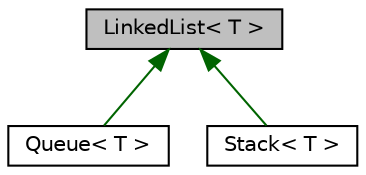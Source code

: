 digraph "LinkedList&lt; T &gt;"
{
  edge [fontname="Helvetica",fontsize="10",labelfontname="Helvetica",labelfontsize="10"];
  node [fontname="Helvetica",fontsize="10",shape=record];
  Node0 [label="LinkedList\< T \>",height=0.2,width=0.4,color="black", fillcolor="grey75", style="filled", fontcolor="black"];
  Node0 -> Node1 [dir="back",color="darkgreen",fontsize="10",style="solid",fontname="Helvetica"];
  Node1 [label="Queue\< T \>",height=0.2,width=0.4,color="black", fillcolor="white", style="filled",URL="$class_queue.html"];
  Node0 -> Node2 [dir="back",color="darkgreen",fontsize="10",style="solid",fontname="Helvetica"];
  Node2 [label="Stack\< T \>",height=0.2,width=0.4,color="black", fillcolor="white", style="filled",URL="$class_stack.html"];
}
